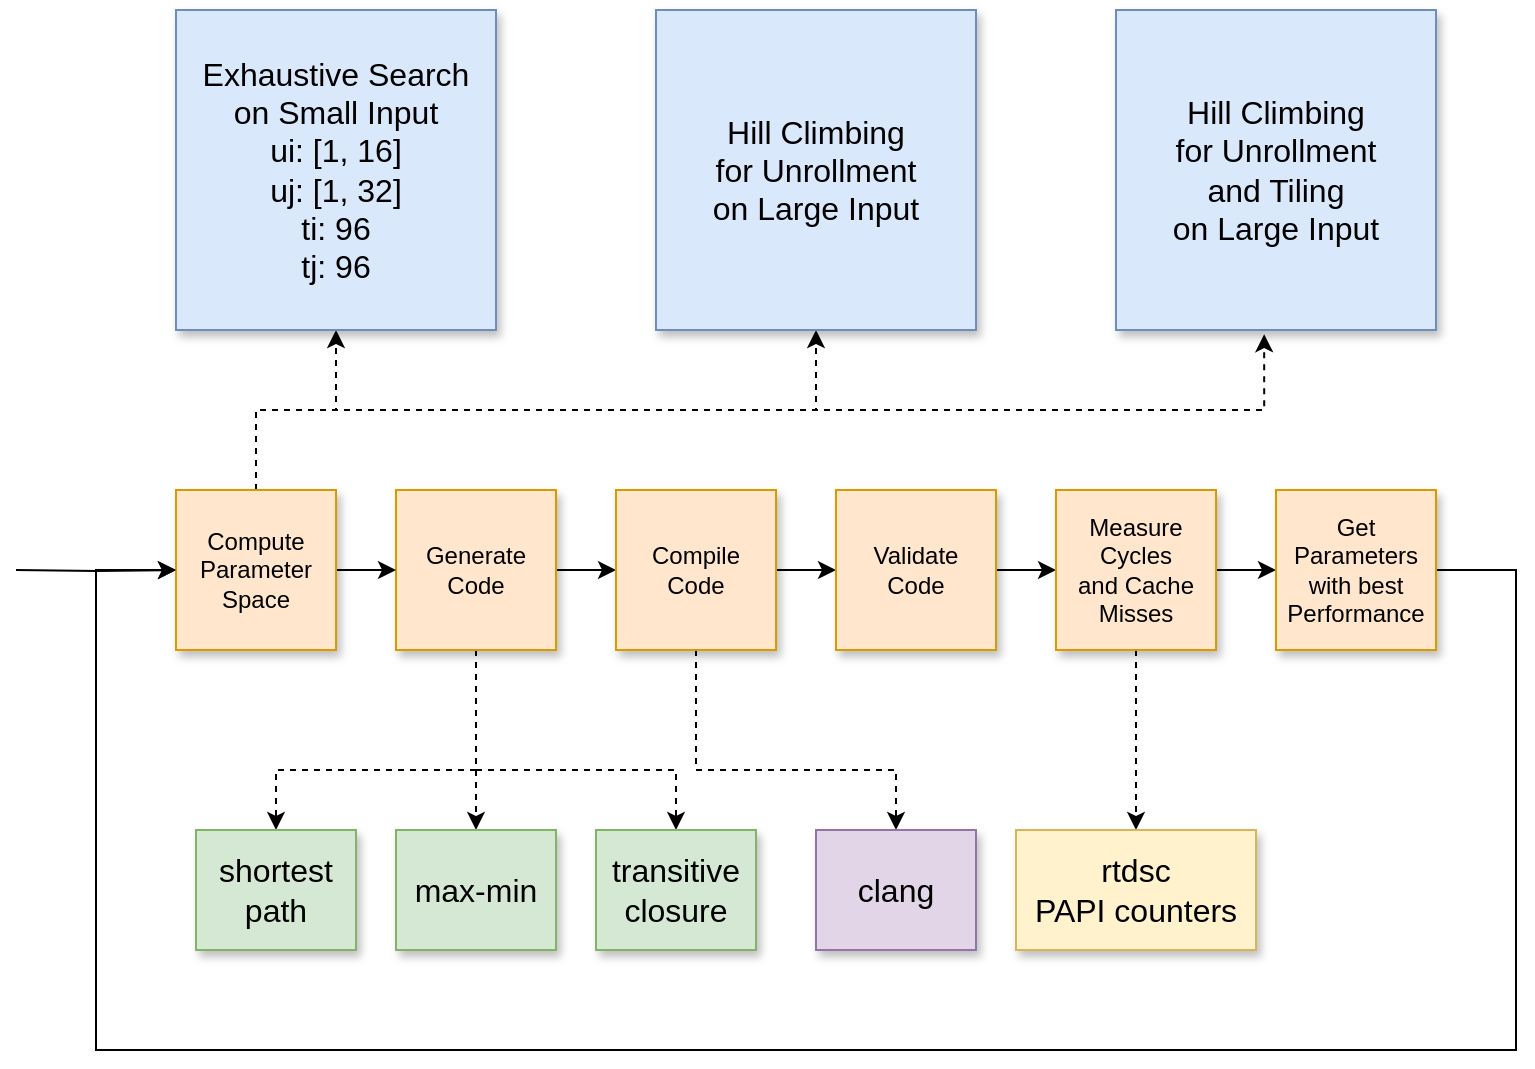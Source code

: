 <mxfile version="19.0.0" type="device"><diagram id="ekSw9IXdEhbjc64QpDZM" name="Page-1"><mxGraphModel dx="1418" dy="738" grid="1" gridSize="10" guides="1" tooltips="1" connect="1" arrows="1" fold="1" page="1" pageScale="1" pageWidth="850" pageHeight="1100" math="0" shadow="0"><root><mxCell id="0"/><mxCell id="1" parent="0"/><mxCell id="qpXzF30wUo5hIoGcQNWT-8" style="edgeStyle=orthogonalEdgeStyle;rounded=0;orthogonalLoop=1;jettySize=auto;html=1;exitX=1;exitY=0.5;exitDx=0;exitDy=0;" parent="1" source="qpXzF30wUo5hIoGcQNWT-1" target="qpXzF30wUo5hIoGcQNWT-3" edge="1"><mxGeometry relative="1" as="geometry"/></mxCell><mxCell id="qpXzF30wUo5hIoGcQNWT-26" style="edgeStyle=orthogonalEdgeStyle;rounded=0;orthogonalLoop=1;jettySize=auto;html=1;exitX=0.5;exitY=1;exitDx=0;exitDy=0;entryX=0.5;entryY=0;entryDx=0;entryDy=0;dashed=1;fontSize=16;" parent="1" source="qpXzF30wUo5hIoGcQNWT-1" target="qpXzF30wUo5hIoGcQNWT-23" edge="1"><mxGeometry relative="1" as="geometry"><Array as="points"><mxPoint x="250" y="500"/><mxPoint x="150" y="500"/></Array></mxGeometry></mxCell><mxCell id="qpXzF30wUo5hIoGcQNWT-27" style="edgeStyle=orthogonalEdgeStyle;rounded=0;orthogonalLoop=1;jettySize=auto;html=1;exitX=0.5;exitY=1;exitDx=0;exitDy=0;entryX=0.5;entryY=0;entryDx=0;entryDy=0;dashed=1;fontSize=16;" parent="1" source="qpXzF30wUo5hIoGcQNWT-1" target="qpXzF30wUo5hIoGcQNWT-24" edge="1"><mxGeometry relative="1" as="geometry"/></mxCell><mxCell id="qpXzF30wUo5hIoGcQNWT-28" style="edgeStyle=orthogonalEdgeStyle;rounded=0;orthogonalLoop=1;jettySize=auto;html=1;exitX=0.5;exitY=1;exitDx=0;exitDy=0;entryX=0.5;entryY=0;entryDx=0;entryDy=0;dashed=1;fontSize=16;" parent="1" source="qpXzF30wUo5hIoGcQNWT-1" target="qpXzF30wUo5hIoGcQNWT-25" edge="1"><mxGeometry relative="1" as="geometry"><Array as="points"><mxPoint x="250" y="500"/><mxPoint x="350" y="500"/></Array></mxGeometry></mxCell><mxCell id="qpXzF30wUo5hIoGcQNWT-1" value="Generate Code" style="whiteSpace=wrap;html=1;aspect=fixed;shadow=1;fillColor=#ffe6cc;strokeColor=#d79b00;" parent="1" vertex="1"><mxGeometry x="210" y="360" width="80" height="80" as="geometry"/></mxCell><mxCell id="qpXzF30wUo5hIoGcQNWT-7" style="edgeStyle=orthogonalEdgeStyle;rounded=0;orthogonalLoop=1;jettySize=auto;html=1;exitX=1;exitY=0.5;exitDx=0;exitDy=0;entryX=0;entryY=0.5;entryDx=0;entryDy=0;" parent="1" source="qpXzF30wUo5hIoGcQNWT-2" target="qpXzF30wUo5hIoGcQNWT-1" edge="1"><mxGeometry relative="1" as="geometry"/></mxCell><mxCell id="qpXzF30wUo5hIoGcQNWT-18" style="edgeStyle=orthogonalEdgeStyle;rounded=0;orthogonalLoop=1;jettySize=auto;html=1;entryX=0;entryY=0.5;entryDx=0;entryDy=0;" parent="1" target="qpXzF30wUo5hIoGcQNWT-2" edge="1"><mxGeometry relative="1" as="geometry"><mxPoint x="20" y="400" as="sourcePoint"/></mxGeometry></mxCell><mxCell id="qpXzF30wUo5hIoGcQNWT-20" style="edgeStyle=orthogonalEdgeStyle;rounded=0;orthogonalLoop=1;jettySize=auto;html=1;exitX=0.5;exitY=0;exitDx=0;exitDy=0;entryX=0.5;entryY=1;entryDx=0;entryDy=0;dashed=1;" parent="1" source="qpXzF30wUo5hIoGcQNWT-2" target="qpXzF30wUo5hIoGcQNWT-14" edge="1"><mxGeometry relative="1" as="geometry"/></mxCell><mxCell id="qpXzF30wUo5hIoGcQNWT-21" style="edgeStyle=orthogonalEdgeStyle;rounded=0;orthogonalLoop=1;jettySize=auto;html=1;exitX=0.5;exitY=0;exitDx=0;exitDy=0;entryX=0.5;entryY=1;entryDx=0;entryDy=0;dashed=1;" parent="1" source="qpXzF30wUo5hIoGcQNWT-2" target="qpXzF30wUo5hIoGcQNWT-15" edge="1"><mxGeometry relative="1" as="geometry"/></mxCell><mxCell id="qpXzF30wUo5hIoGcQNWT-22" style="edgeStyle=orthogonalEdgeStyle;rounded=0;orthogonalLoop=1;jettySize=auto;html=1;exitX=0.5;exitY=0;exitDx=0;exitDy=0;entryX=0.463;entryY=1.013;entryDx=0;entryDy=0;entryPerimeter=0;dashed=1;" parent="1" source="qpXzF30wUo5hIoGcQNWT-2" target="qpXzF30wUo5hIoGcQNWT-19" edge="1"><mxGeometry relative="1" as="geometry"/></mxCell><mxCell id="qpXzF30wUo5hIoGcQNWT-2" value="Compute Parameter Space" style="whiteSpace=wrap;html=1;aspect=fixed;shadow=1;fillColor=#ffe6cc;strokeColor=#d79b00;" parent="1" vertex="1"><mxGeometry x="100" y="360" width="80" height="80" as="geometry"/></mxCell><mxCell id="qpXzF30wUo5hIoGcQNWT-9" style="edgeStyle=orthogonalEdgeStyle;rounded=0;orthogonalLoop=1;jettySize=auto;html=1;exitX=1;exitY=0.5;exitDx=0;exitDy=0;" parent="1" source="qpXzF30wUo5hIoGcQNWT-3" target="qpXzF30wUo5hIoGcQNWT-4" edge="1"><mxGeometry relative="1" as="geometry"/></mxCell><mxCell id="qpXzF30wUo5hIoGcQNWT-34" style="edgeStyle=orthogonalEdgeStyle;rounded=0;orthogonalLoop=1;jettySize=auto;html=1;exitX=0.5;exitY=1;exitDx=0;exitDy=0;entryX=0.5;entryY=0;entryDx=0;entryDy=0;dashed=1;fontSize=16;" parent="1" source="qpXzF30wUo5hIoGcQNWT-3" target="qpXzF30wUo5hIoGcQNWT-32" edge="1"><mxGeometry relative="1" as="geometry"><Array as="points"><mxPoint x="360" y="500"/><mxPoint x="460" y="500"/></Array></mxGeometry></mxCell><mxCell id="qpXzF30wUo5hIoGcQNWT-3" value="&lt;div&gt;Compile&lt;/div&gt;&lt;div&gt;Code&lt;/div&gt;" style="whiteSpace=wrap;html=1;aspect=fixed;shadow=1;fillColor=#ffe6cc;strokeColor=#d79b00;" parent="1" vertex="1"><mxGeometry x="320" y="360" width="80" height="80" as="geometry"/></mxCell><mxCell id="qpXzF30wUo5hIoGcQNWT-10" style="edgeStyle=orthogonalEdgeStyle;rounded=0;orthogonalLoop=1;jettySize=auto;html=1;exitX=1;exitY=0.5;exitDx=0;exitDy=0;entryX=0;entryY=0.5;entryDx=0;entryDy=0;" parent="1" source="qpXzF30wUo5hIoGcQNWT-4" target="qpXzF30wUo5hIoGcQNWT-5" edge="1"><mxGeometry relative="1" as="geometry"/></mxCell><mxCell id="qpXzF30wUo5hIoGcQNWT-4" value="&lt;div&gt;Validate &lt;br&gt;&lt;/div&gt;&lt;div&gt;Code&lt;/div&gt;" style="whiteSpace=wrap;html=1;aspect=fixed;shadow=1;fillColor=#ffe6cc;strokeColor=#d79b00;" parent="1" vertex="1"><mxGeometry x="430" y="360" width="80" height="80" as="geometry"/></mxCell><mxCell id="qpXzF30wUo5hIoGcQNWT-11" style="edgeStyle=orthogonalEdgeStyle;rounded=0;orthogonalLoop=1;jettySize=auto;html=1;exitX=1;exitY=0.5;exitDx=0;exitDy=0;entryX=0;entryY=0.5;entryDx=0;entryDy=0;" parent="1" source="qpXzF30wUo5hIoGcQNWT-5" target="qpXzF30wUo5hIoGcQNWT-6" edge="1"><mxGeometry relative="1" as="geometry"/></mxCell><mxCell id="FSUhcmRbNRgNs54mJUqo-2" style="edgeStyle=orthogonalEdgeStyle;rounded=0;orthogonalLoop=1;jettySize=auto;html=1;exitX=0.5;exitY=1;exitDx=0;exitDy=0;entryX=0.5;entryY=0;entryDx=0;entryDy=0;dashed=1;" edge="1" parent="1" source="qpXzF30wUo5hIoGcQNWT-5" target="FSUhcmRbNRgNs54mJUqo-1"><mxGeometry relative="1" as="geometry"/></mxCell><mxCell id="qpXzF30wUo5hIoGcQNWT-5" value="&lt;div&gt;Measure &lt;br&gt;&lt;/div&gt;&lt;div&gt;Cycles&lt;br&gt;&lt;/div&gt;&lt;div&gt;and Cache Misses&lt;br&gt;&lt;/div&gt;" style="whiteSpace=wrap;html=1;aspect=fixed;shadow=1;fillColor=#ffe6cc;strokeColor=#d79b00;" parent="1" vertex="1"><mxGeometry x="540" y="360" width="80" height="80" as="geometry"/></mxCell><mxCell id="qpXzF30wUo5hIoGcQNWT-17" style="edgeStyle=orthogonalEdgeStyle;rounded=0;orthogonalLoop=1;jettySize=auto;html=1;exitX=1;exitY=0.5;exitDx=0;exitDy=0;entryX=0;entryY=0.5;entryDx=0;entryDy=0;" parent="1" source="qpXzF30wUo5hIoGcQNWT-6" target="qpXzF30wUo5hIoGcQNWT-2" edge="1"><mxGeometry relative="1" as="geometry"><Array as="points"><mxPoint x="770" y="400"/><mxPoint x="770" y="640"/><mxPoint x="60" y="640"/><mxPoint x="60" y="400"/></Array></mxGeometry></mxCell><mxCell id="qpXzF30wUo5hIoGcQNWT-6" value="&lt;div&gt;Get Parameters with best&lt;/div&gt;&lt;div&gt;Performance&lt;br&gt;&lt;/div&gt;" style="whiteSpace=wrap;html=1;aspect=fixed;shadow=1;fillColor=#ffe6cc;strokeColor=#d79b00;" parent="1" vertex="1"><mxGeometry x="650" y="360" width="80" height="80" as="geometry"/></mxCell><mxCell id="qpXzF30wUo5hIoGcQNWT-14" value="&lt;div style=&quot;font-size: 16px;&quot;&gt;&lt;font style=&quot;font-size: 16px;&quot;&gt;Exhaustive Search&lt;/font&gt;&lt;/div&gt;&lt;div style=&quot;font-size: 16px;&quot;&gt;&lt;font style=&quot;font-size: 16px;&quot;&gt;on Small Input&lt;br&gt;&lt;/font&gt;&lt;/div&gt;&lt;div style=&quot;font-size: 16px;&quot;&gt;&lt;font style=&quot;font-size: 16px;&quot;&gt;ui: [1, 16]&lt;/font&gt;&lt;/div&gt;&lt;div style=&quot;font-size: 16px;&quot;&gt;&lt;font style=&quot;font-size: 16px;&quot;&gt;uj: [1, 32]&lt;/font&gt;&lt;/div&gt;&lt;div style=&quot;font-size: 16px;&quot;&gt;&lt;font style=&quot;font-size: 16px;&quot;&gt;ti: 96&lt;br&gt;&lt;/font&gt;&lt;/div&gt;&lt;div style=&quot;font-size: 16px;&quot;&gt;&lt;font style=&quot;font-size: 16px;&quot;&gt;tj: 96&lt;br&gt;&lt;/font&gt;&lt;/div&gt;" style="rounded=0;whiteSpace=wrap;html=1;shadow=1;fillColor=#dae8fc;strokeColor=#6c8ebf;" parent="1" vertex="1"><mxGeometry x="100" y="120" width="160" height="160" as="geometry"/></mxCell><mxCell id="qpXzF30wUo5hIoGcQNWT-15" value="&lt;div style=&quot;font-size: 16px;&quot;&gt;&lt;font style=&quot;font-size: 16px;&quot;&gt;Hill Climbing&lt;/font&gt;&lt;/div&gt;&lt;div style=&quot;font-size: 16px;&quot;&gt;&lt;font style=&quot;font-size: 16px;&quot;&gt;for Unrollment&lt;br&gt;&lt;/font&gt;&lt;/div&gt;&lt;div style=&quot;font-size: 16px;&quot;&gt;&lt;font style=&quot;font-size: 16px;&quot;&gt;on Large Input&lt;/font&gt;&lt;/div&gt;" style="rounded=0;whiteSpace=wrap;html=1;shadow=1;fillColor=#dae8fc;strokeColor=#6c8ebf;" parent="1" vertex="1"><mxGeometry x="340" y="120" width="160" height="160" as="geometry"/></mxCell><mxCell id="qpXzF30wUo5hIoGcQNWT-19" value="&lt;div style=&quot;font-size: 16px;&quot;&gt;&lt;font style=&quot;font-size: 16px;&quot;&gt;Hill Climbing&lt;/font&gt;&lt;/div&gt;&lt;div style=&quot;font-size: 16px;&quot;&gt;&lt;font style=&quot;font-size: 16px;&quot;&gt;for Unrollment&lt;/font&gt;&lt;/div&gt;&lt;div style=&quot;font-size: 16px;&quot;&gt;&lt;font style=&quot;font-size: 16px;&quot;&gt;and Tiling &lt;br&gt;&lt;/font&gt;&lt;/div&gt;&lt;div style=&quot;font-size: 16px;&quot;&gt;&lt;font style=&quot;font-size: 16px;&quot;&gt;on Large Input&lt;/font&gt;&lt;/div&gt;" style="rounded=0;whiteSpace=wrap;html=1;shadow=1;fillColor=#dae8fc;strokeColor=#6c8ebf;" parent="1" vertex="1"><mxGeometry x="570" y="120" width="160" height="160" as="geometry"/></mxCell><mxCell id="qpXzF30wUo5hIoGcQNWT-23" value="&lt;div&gt;shortest&lt;/div&gt;&lt;div&gt;path&lt;br&gt;&lt;/div&gt;" style="rounded=0;whiteSpace=wrap;html=1;shadow=1;fontSize=16;fillColor=#d5e8d4;strokeColor=#82b366;" parent="1" vertex="1"><mxGeometry x="110" y="530" width="80" height="60" as="geometry"/></mxCell><mxCell id="qpXzF30wUo5hIoGcQNWT-24" value="max-min" style="rounded=0;whiteSpace=wrap;html=1;shadow=1;fontSize=16;fillColor=#d5e8d4;strokeColor=#82b366;" parent="1" vertex="1"><mxGeometry x="210" y="530" width="80" height="60" as="geometry"/></mxCell><mxCell id="qpXzF30wUo5hIoGcQNWT-25" value="&lt;div&gt;transitive&lt;/div&gt;&lt;div&gt;closure&lt;br&gt;&lt;/div&gt;" style="rounded=0;whiteSpace=wrap;html=1;shadow=1;fontSize=16;fillColor=#d5e8d4;strokeColor=#82b366;" parent="1" vertex="1"><mxGeometry x="310" y="530" width="80" height="60" as="geometry"/></mxCell><mxCell id="qpXzF30wUo5hIoGcQNWT-29" style="edgeStyle=orthogonalEdgeStyle;rounded=0;orthogonalLoop=1;jettySize=auto;html=1;exitX=0.5;exitY=1;exitDx=0;exitDy=0;dashed=1;fontSize=16;" parent="1" source="qpXzF30wUo5hIoGcQNWT-23" target="qpXzF30wUo5hIoGcQNWT-23" edge="1"><mxGeometry relative="1" as="geometry"/></mxCell><mxCell id="qpXzF30wUo5hIoGcQNWT-32" value="&lt;div&gt;clang&lt;/div&gt;" style="rounded=0;whiteSpace=wrap;html=1;shadow=1;fontSize=16;fillColor=#e1d5e7;strokeColor=#9673a6;" parent="1" vertex="1"><mxGeometry x="420" y="530" width="80" height="60" as="geometry"/></mxCell><mxCell id="FSUhcmRbNRgNs54mJUqo-1" value="&lt;div&gt;rtdsc&lt;/div&gt;&lt;div&gt;PAPI counters&lt;br&gt;&lt;/div&gt;" style="rounded=0;whiteSpace=wrap;html=1;shadow=1;fontSize=16;fillColor=#fff2cc;strokeColor=#d6b656;" vertex="1" parent="1"><mxGeometry x="520" y="530" width="120" height="60" as="geometry"/></mxCell></root></mxGraphModel></diagram></mxfile>